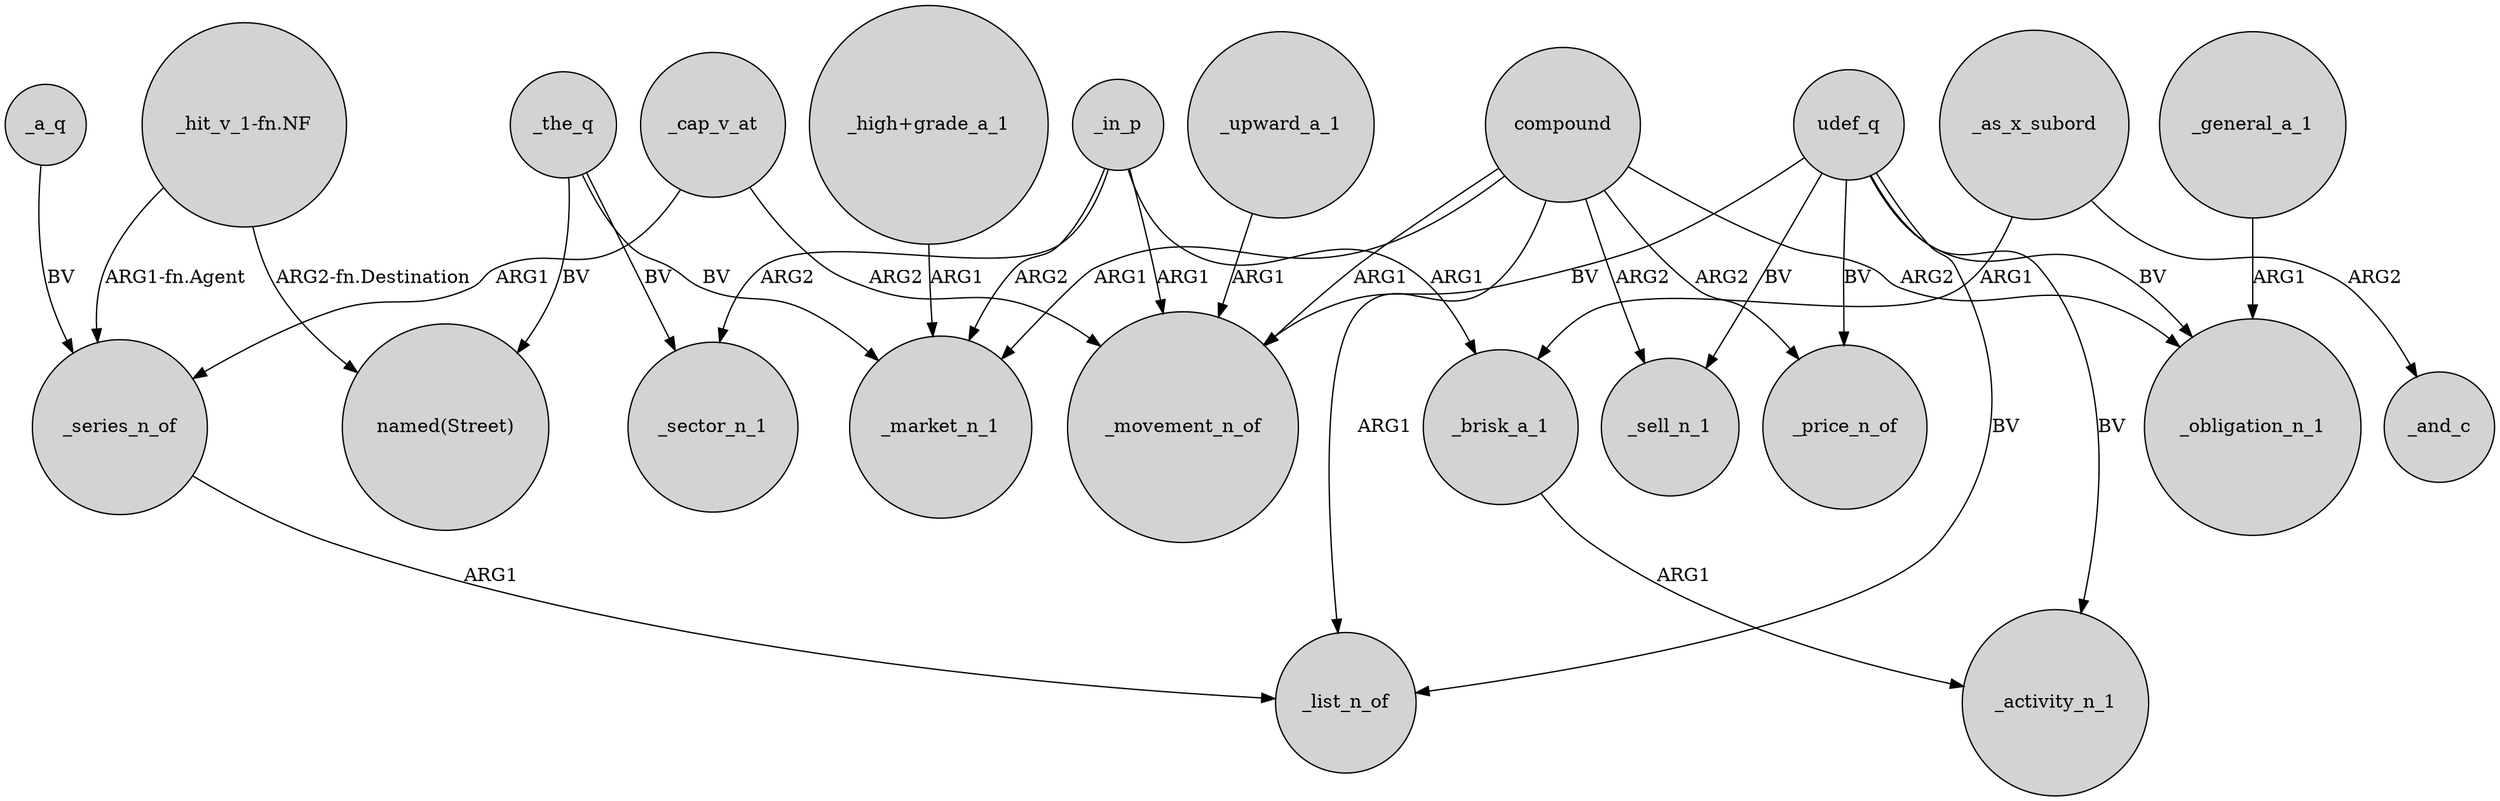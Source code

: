 digraph {
	node [shape=circle style=filled]
	_in_p -> _sector_n_1 [label=ARG2]
	compound -> _price_n_of [label=ARG2]
	udef_q -> _price_n_of [label=BV]
	udef_q -> _activity_n_1 [label=BV]
	udef_q -> _movement_n_of [label=BV]
	compound -> _obligation_n_1 [label=ARG2]
	compound -> _sell_n_1 [label=ARG2]
	"_hit_v_1-fn.NF" -> "named(Street)" [label="ARG2-fn.Destination"]
	_in_p -> _brisk_a_1 [label=ARG1]
	_cap_v_at -> _series_n_of [label=ARG1]
	"_hit_v_1-fn.NF" -> _series_n_of [label="ARG1-fn.Agent"]
	_in_p -> _movement_n_of [label=ARG1]
	"_high+grade_a_1" -> _market_n_1 [label=ARG1]
	compound -> _movement_n_of [label=ARG1]
	udef_q -> _sell_n_1 [label=BV]
	compound -> _list_n_of [label=ARG1]
	_a_q -> _series_n_of [label=BV]
	_as_x_subord -> _and_c [label=ARG2]
	udef_q -> _list_n_of [label=BV]
	_general_a_1 -> _obligation_n_1 [label=ARG1]
	_series_n_of -> _list_n_of [label=ARG1]
	udef_q -> _obligation_n_1 [label=BV]
	_the_q -> "named(Street)" [label=BV]
	_in_p -> _market_n_1 [label=ARG2]
	_as_x_subord -> _brisk_a_1 [label=ARG1]
	compound -> _market_n_1 [label=ARG1]
	_upward_a_1 -> _movement_n_of [label=ARG1]
	_the_q -> _market_n_1 [label=BV]
	_brisk_a_1 -> _activity_n_1 [label=ARG1]
	_cap_v_at -> _movement_n_of [label=ARG2]
	_the_q -> _sector_n_1 [label=BV]
}
